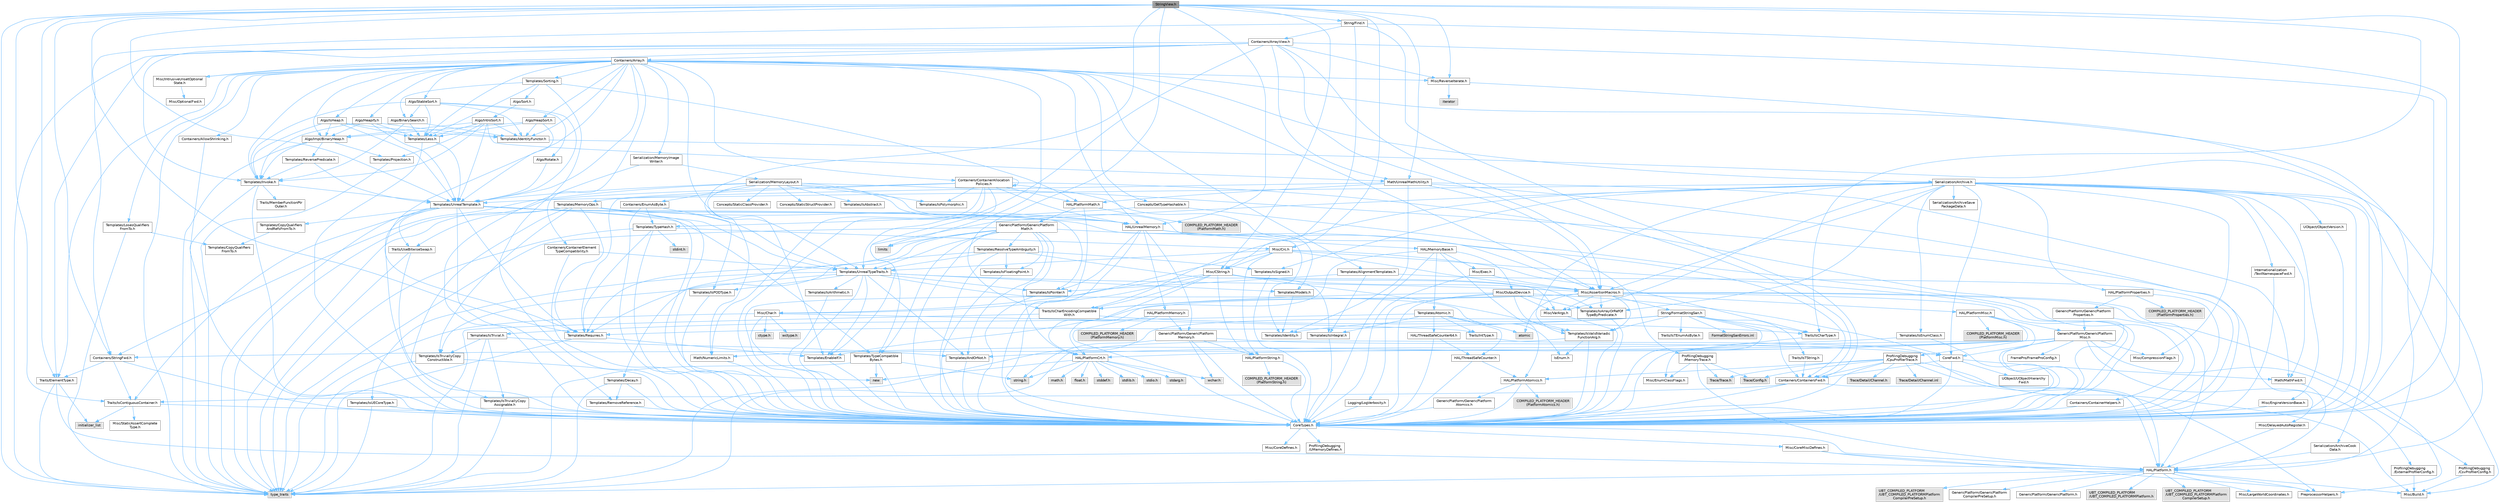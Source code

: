 digraph "StringView.h"
{
 // INTERACTIVE_SVG=YES
 // LATEX_PDF_SIZE
  bgcolor="transparent";
  edge [fontname=Helvetica,fontsize=10,labelfontname=Helvetica,labelfontsize=10];
  node [fontname=Helvetica,fontsize=10,shape=box,height=0.2,width=0.4];
  Node1 [id="Node000001",label="StringView.h",height=0.2,width=0.4,color="gray40", fillcolor="grey60", style="filled", fontcolor="black",tooltip=" "];
  Node1 -> Node2 [id="edge1_Node000001_Node000002",color="steelblue1",style="solid",tooltip=" "];
  Node2 [id="Node000002",label="CoreTypes.h",height=0.2,width=0.4,color="grey40", fillcolor="white", style="filled",URL="$dc/dec/CoreTypes_8h.html",tooltip=" "];
  Node2 -> Node3 [id="edge2_Node000002_Node000003",color="steelblue1",style="solid",tooltip=" "];
  Node3 [id="Node000003",label="HAL/Platform.h",height=0.2,width=0.4,color="grey40", fillcolor="white", style="filled",URL="$d9/dd0/Platform_8h.html",tooltip=" "];
  Node3 -> Node4 [id="edge3_Node000003_Node000004",color="steelblue1",style="solid",tooltip=" "];
  Node4 [id="Node000004",label="Misc/Build.h",height=0.2,width=0.4,color="grey40", fillcolor="white", style="filled",URL="$d3/dbb/Build_8h.html",tooltip=" "];
  Node3 -> Node5 [id="edge4_Node000003_Node000005",color="steelblue1",style="solid",tooltip=" "];
  Node5 [id="Node000005",label="Misc/LargeWorldCoordinates.h",height=0.2,width=0.4,color="grey40", fillcolor="white", style="filled",URL="$d2/dcb/LargeWorldCoordinates_8h.html",tooltip=" "];
  Node3 -> Node6 [id="edge5_Node000003_Node000006",color="steelblue1",style="solid",tooltip=" "];
  Node6 [id="Node000006",label="type_traits",height=0.2,width=0.4,color="grey60", fillcolor="#E0E0E0", style="filled",tooltip=" "];
  Node3 -> Node7 [id="edge6_Node000003_Node000007",color="steelblue1",style="solid",tooltip=" "];
  Node7 [id="Node000007",label="PreprocessorHelpers.h",height=0.2,width=0.4,color="grey40", fillcolor="white", style="filled",URL="$db/ddb/PreprocessorHelpers_8h.html",tooltip=" "];
  Node3 -> Node8 [id="edge7_Node000003_Node000008",color="steelblue1",style="solid",tooltip=" "];
  Node8 [id="Node000008",label="UBT_COMPILED_PLATFORM\l/UBT_COMPILED_PLATFORMPlatform\lCompilerPreSetup.h",height=0.2,width=0.4,color="grey60", fillcolor="#E0E0E0", style="filled",tooltip=" "];
  Node3 -> Node9 [id="edge8_Node000003_Node000009",color="steelblue1",style="solid",tooltip=" "];
  Node9 [id="Node000009",label="GenericPlatform/GenericPlatform\lCompilerPreSetup.h",height=0.2,width=0.4,color="grey40", fillcolor="white", style="filled",URL="$d9/dc8/GenericPlatformCompilerPreSetup_8h.html",tooltip=" "];
  Node3 -> Node10 [id="edge9_Node000003_Node000010",color="steelblue1",style="solid",tooltip=" "];
  Node10 [id="Node000010",label="GenericPlatform/GenericPlatform.h",height=0.2,width=0.4,color="grey40", fillcolor="white", style="filled",URL="$d6/d84/GenericPlatform_8h.html",tooltip=" "];
  Node3 -> Node11 [id="edge10_Node000003_Node000011",color="steelblue1",style="solid",tooltip=" "];
  Node11 [id="Node000011",label="UBT_COMPILED_PLATFORM\l/UBT_COMPILED_PLATFORMPlatform.h",height=0.2,width=0.4,color="grey60", fillcolor="#E0E0E0", style="filled",tooltip=" "];
  Node3 -> Node12 [id="edge11_Node000003_Node000012",color="steelblue1",style="solid",tooltip=" "];
  Node12 [id="Node000012",label="UBT_COMPILED_PLATFORM\l/UBT_COMPILED_PLATFORMPlatform\lCompilerSetup.h",height=0.2,width=0.4,color="grey60", fillcolor="#E0E0E0", style="filled",tooltip=" "];
  Node2 -> Node13 [id="edge12_Node000002_Node000013",color="steelblue1",style="solid",tooltip=" "];
  Node13 [id="Node000013",label="ProfilingDebugging\l/UMemoryDefines.h",height=0.2,width=0.4,color="grey40", fillcolor="white", style="filled",URL="$d2/da2/UMemoryDefines_8h.html",tooltip=" "];
  Node2 -> Node14 [id="edge13_Node000002_Node000014",color="steelblue1",style="solid",tooltip=" "];
  Node14 [id="Node000014",label="Misc/CoreMiscDefines.h",height=0.2,width=0.4,color="grey40", fillcolor="white", style="filled",URL="$da/d38/CoreMiscDefines_8h.html",tooltip=" "];
  Node14 -> Node3 [id="edge14_Node000014_Node000003",color="steelblue1",style="solid",tooltip=" "];
  Node14 -> Node7 [id="edge15_Node000014_Node000007",color="steelblue1",style="solid",tooltip=" "];
  Node2 -> Node15 [id="edge16_Node000002_Node000015",color="steelblue1",style="solid",tooltip=" "];
  Node15 [id="Node000015",label="Misc/CoreDefines.h",height=0.2,width=0.4,color="grey40", fillcolor="white", style="filled",URL="$d3/dd2/CoreDefines_8h.html",tooltip=" "];
  Node1 -> Node16 [id="edge17_Node000001_Node000016",color="steelblue1",style="solid",tooltip=" "];
  Node16 [id="Node000016",label="Containers/StringFwd.h",height=0.2,width=0.4,color="grey40", fillcolor="white", style="filled",URL="$df/d37/StringFwd_8h.html",tooltip=" "];
  Node16 -> Node2 [id="edge18_Node000016_Node000002",color="steelblue1",style="solid",tooltip=" "];
  Node16 -> Node17 [id="edge19_Node000016_Node000017",color="steelblue1",style="solid",tooltip=" "];
  Node17 [id="Node000017",label="Traits/ElementType.h",height=0.2,width=0.4,color="grey40", fillcolor="white", style="filled",URL="$d5/d4f/ElementType_8h.html",tooltip=" "];
  Node17 -> Node3 [id="edge20_Node000017_Node000003",color="steelblue1",style="solid",tooltip=" "];
  Node17 -> Node18 [id="edge21_Node000017_Node000018",color="steelblue1",style="solid",tooltip=" "];
  Node18 [id="Node000018",label="initializer_list",height=0.2,width=0.4,color="grey60", fillcolor="#E0E0E0", style="filled",tooltip=" "];
  Node17 -> Node6 [id="edge22_Node000017_Node000006",color="steelblue1",style="solid",tooltip=" "];
  Node16 -> Node19 [id="edge23_Node000016_Node000019",color="steelblue1",style="solid",tooltip=" "];
  Node19 [id="Node000019",label="Traits/IsContiguousContainer.h",height=0.2,width=0.4,color="grey40", fillcolor="white", style="filled",URL="$d5/d3c/IsContiguousContainer_8h.html",tooltip=" "];
  Node19 -> Node2 [id="edge24_Node000019_Node000002",color="steelblue1",style="solid",tooltip=" "];
  Node19 -> Node20 [id="edge25_Node000019_Node000020",color="steelblue1",style="solid",tooltip=" "];
  Node20 [id="Node000020",label="Misc/StaticAssertComplete\lType.h",height=0.2,width=0.4,color="grey40", fillcolor="white", style="filled",URL="$d5/d4e/StaticAssertCompleteType_8h.html",tooltip=" "];
  Node19 -> Node18 [id="edge26_Node000019_Node000018",color="steelblue1",style="solid",tooltip=" "];
  Node1 -> Node21 [id="edge27_Node000001_Node000021",color="steelblue1",style="solid",tooltip=" "];
  Node21 [id="Node000021",label="HAL/UnrealMemory.h",height=0.2,width=0.4,color="grey40", fillcolor="white", style="filled",URL="$d9/d96/UnrealMemory_8h.html",tooltip=" "];
  Node21 -> Node2 [id="edge28_Node000021_Node000002",color="steelblue1",style="solid",tooltip=" "];
  Node21 -> Node22 [id="edge29_Node000021_Node000022",color="steelblue1",style="solid",tooltip=" "];
  Node22 [id="Node000022",label="GenericPlatform/GenericPlatform\lMemory.h",height=0.2,width=0.4,color="grey40", fillcolor="white", style="filled",URL="$dd/d22/GenericPlatformMemory_8h.html",tooltip=" "];
  Node22 -> Node23 [id="edge30_Node000022_Node000023",color="steelblue1",style="solid",tooltip=" "];
  Node23 [id="Node000023",label="CoreFwd.h",height=0.2,width=0.4,color="grey40", fillcolor="white", style="filled",URL="$d1/d1e/CoreFwd_8h.html",tooltip=" "];
  Node23 -> Node2 [id="edge31_Node000023_Node000002",color="steelblue1",style="solid",tooltip=" "];
  Node23 -> Node24 [id="edge32_Node000023_Node000024",color="steelblue1",style="solid",tooltip=" "];
  Node24 [id="Node000024",label="Containers/ContainersFwd.h",height=0.2,width=0.4,color="grey40", fillcolor="white", style="filled",URL="$d4/d0a/ContainersFwd_8h.html",tooltip=" "];
  Node24 -> Node3 [id="edge33_Node000024_Node000003",color="steelblue1",style="solid",tooltip=" "];
  Node24 -> Node2 [id="edge34_Node000024_Node000002",color="steelblue1",style="solid",tooltip=" "];
  Node24 -> Node19 [id="edge35_Node000024_Node000019",color="steelblue1",style="solid",tooltip=" "];
  Node23 -> Node25 [id="edge36_Node000023_Node000025",color="steelblue1",style="solid",tooltip=" "];
  Node25 [id="Node000025",label="Math/MathFwd.h",height=0.2,width=0.4,color="grey40", fillcolor="white", style="filled",URL="$d2/d10/MathFwd_8h.html",tooltip=" "];
  Node25 -> Node3 [id="edge37_Node000025_Node000003",color="steelblue1",style="solid",tooltip=" "];
  Node23 -> Node26 [id="edge38_Node000023_Node000026",color="steelblue1",style="solid",tooltip=" "];
  Node26 [id="Node000026",label="UObject/UObjectHierarchy\lFwd.h",height=0.2,width=0.4,color="grey40", fillcolor="white", style="filled",URL="$d3/d13/UObjectHierarchyFwd_8h.html",tooltip=" "];
  Node22 -> Node2 [id="edge39_Node000022_Node000002",color="steelblue1",style="solid",tooltip=" "];
  Node22 -> Node27 [id="edge40_Node000022_Node000027",color="steelblue1",style="solid",tooltip=" "];
  Node27 [id="Node000027",label="HAL/PlatformString.h",height=0.2,width=0.4,color="grey40", fillcolor="white", style="filled",URL="$db/db5/PlatformString_8h.html",tooltip=" "];
  Node27 -> Node2 [id="edge41_Node000027_Node000002",color="steelblue1",style="solid",tooltip=" "];
  Node27 -> Node28 [id="edge42_Node000027_Node000028",color="steelblue1",style="solid",tooltip=" "];
  Node28 [id="Node000028",label="COMPILED_PLATFORM_HEADER\l(PlatformString.h)",height=0.2,width=0.4,color="grey60", fillcolor="#E0E0E0", style="filled",tooltip=" "];
  Node22 -> Node29 [id="edge43_Node000022_Node000029",color="steelblue1",style="solid",tooltip=" "];
  Node29 [id="Node000029",label="string.h",height=0.2,width=0.4,color="grey60", fillcolor="#E0E0E0", style="filled",tooltip=" "];
  Node22 -> Node30 [id="edge44_Node000022_Node000030",color="steelblue1",style="solid",tooltip=" "];
  Node30 [id="Node000030",label="wchar.h",height=0.2,width=0.4,color="grey60", fillcolor="#E0E0E0", style="filled",tooltip=" "];
  Node21 -> Node31 [id="edge45_Node000021_Node000031",color="steelblue1",style="solid",tooltip=" "];
  Node31 [id="Node000031",label="HAL/MemoryBase.h",height=0.2,width=0.4,color="grey40", fillcolor="white", style="filled",URL="$d6/d9f/MemoryBase_8h.html",tooltip=" "];
  Node31 -> Node2 [id="edge46_Node000031_Node000002",color="steelblue1",style="solid",tooltip=" "];
  Node31 -> Node32 [id="edge47_Node000031_Node000032",color="steelblue1",style="solid",tooltip=" "];
  Node32 [id="Node000032",label="HAL/PlatformAtomics.h",height=0.2,width=0.4,color="grey40", fillcolor="white", style="filled",URL="$d3/d36/PlatformAtomics_8h.html",tooltip=" "];
  Node32 -> Node2 [id="edge48_Node000032_Node000002",color="steelblue1",style="solid",tooltip=" "];
  Node32 -> Node33 [id="edge49_Node000032_Node000033",color="steelblue1",style="solid",tooltip=" "];
  Node33 [id="Node000033",label="GenericPlatform/GenericPlatform\lAtomics.h",height=0.2,width=0.4,color="grey40", fillcolor="white", style="filled",URL="$da/d72/GenericPlatformAtomics_8h.html",tooltip=" "];
  Node33 -> Node2 [id="edge50_Node000033_Node000002",color="steelblue1",style="solid",tooltip=" "];
  Node32 -> Node34 [id="edge51_Node000032_Node000034",color="steelblue1",style="solid",tooltip=" "];
  Node34 [id="Node000034",label="COMPILED_PLATFORM_HEADER\l(PlatformAtomics.h)",height=0.2,width=0.4,color="grey60", fillcolor="#E0E0E0", style="filled",tooltip=" "];
  Node31 -> Node35 [id="edge52_Node000031_Node000035",color="steelblue1",style="solid",tooltip=" "];
  Node35 [id="Node000035",label="HAL/PlatformCrt.h",height=0.2,width=0.4,color="grey40", fillcolor="white", style="filled",URL="$d8/d75/PlatformCrt_8h.html",tooltip=" "];
  Node35 -> Node36 [id="edge53_Node000035_Node000036",color="steelblue1",style="solid",tooltip=" "];
  Node36 [id="Node000036",label="new",height=0.2,width=0.4,color="grey60", fillcolor="#E0E0E0", style="filled",tooltip=" "];
  Node35 -> Node30 [id="edge54_Node000035_Node000030",color="steelblue1",style="solid",tooltip=" "];
  Node35 -> Node37 [id="edge55_Node000035_Node000037",color="steelblue1",style="solid",tooltip=" "];
  Node37 [id="Node000037",label="stddef.h",height=0.2,width=0.4,color="grey60", fillcolor="#E0E0E0", style="filled",tooltip=" "];
  Node35 -> Node38 [id="edge56_Node000035_Node000038",color="steelblue1",style="solid",tooltip=" "];
  Node38 [id="Node000038",label="stdlib.h",height=0.2,width=0.4,color="grey60", fillcolor="#E0E0E0", style="filled",tooltip=" "];
  Node35 -> Node39 [id="edge57_Node000035_Node000039",color="steelblue1",style="solid",tooltip=" "];
  Node39 [id="Node000039",label="stdio.h",height=0.2,width=0.4,color="grey60", fillcolor="#E0E0E0", style="filled",tooltip=" "];
  Node35 -> Node40 [id="edge58_Node000035_Node000040",color="steelblue1",style="solid",tooltip=" "];
  Node40 [id="Node000040",label="stdarg.h",height=0.2,width=0.4,color="grey60", fillcolor="#E0E0E0", style="filled",tooltip=" "];
  Node35 -> Node41 [id="edge59_Node000035_Node000041",color="steelblue1",style="solid",tooltip=" "];
  Node41 [id="Node000041",label="math.h",height=0.2,width=0.4,color="grey60", fillcolor="#E0E0E0", style="filled",tooltip=" "];
  Node35 -> Node42 [id="edge60_Node000035_Node000042",color="steelblue1",style="solid",tooltip=" "];
  Node42 [id="Node000042",label="float.h",height=0.2,width=0.4,color="grey60", fillcolor="#E0E0E0", style="filled",tooltip=" "];
  Node35 -> Node29 [id="edge61_Node000035_Node000029",color="steelblue1",style="solid",tooltip=" "];
  Node31 -> Node43 [id="edge62_Node000031_Node000043",color="steelblue1",style="solid",tooltip=" "];
  Node43 [id="Node000043",label="Misc/Exec.h",height=0.2,width=0.4,color="grey40", fillcolor="white", style="filled",URL="$de/ddb/Exec_8h.html",tooltip=" "];
  Node43 -> Node2 [id="edge63_Node000043_Node000002",color="steelblue1",style="solid",tooltip=" "];
  Node43 -> Node44 [id="edge64_Node000043_Node000044",color="steelblue1",style="solid",tooltip=" "];
  Node44 [id="Node000044",label="Misc/AssertionMacros.h",height=0.2,width=0.4,color="grey40", fillcolor="white", style="filled",URL="$d0/dfa/AssertionMacros_8h.html",tooltip=" "];
  Node44 -> Node2 [id="edge65_Node000044_Node000002",color="steelblue1",style="solid",tooltip=" "];
  Node44 -> Node3 [id="edge66_Node000044_Node000003",color="steelblue1",style="solid",tooltip=" "];
  Node44 -> Node45 [id="edge67_Node000044_Node000045",color="steelblue1",style="solid",tooltip=" "];
  Node45 [id="Node000045",label="HAL/PlatformMisc.h",height=0.2,width=0.4,color="grey40", fillcolor="white", style="filled",URL="$d0/df5/PlatformMisc_8h.html",tooltip=" "];
  Node45 -> Node2 [id="edge68_Node000045_Node000002",color="steelblue1",style="solid",tooltip=" "];
  Node45 -> Node46 [id="edge69_Node000045_Node000046",color="steelblue1",style="solid",tooltip=" "];
  Node46 [id="Node000046",label="GenericPlatform/GenericPlatform\lMisc.h",height=0.2,width=0.4,color="grey40", fillcolor="white", style="filled",URL="$db/d9a/GenericPlatformMisc_8h.html",tooltip=" "];
  Node46 -> Node16 [id="edge70_Node000046_Node000016",color="steelblue1",style="solid",tooltip=" "];
  Node46 -> Node23 [id="edge71_Node000046_Node000023",color="steelblue1",style="solid",tooltip=" "];
  Node46 -> Node2 [id="edge72_Node000046_Node000002",color="steelblue1",style="solid",tooltip=" "];
  Node46 -> Node47 [id="edge73_Node000046_Node000047",color="steelblue1",style="solid",tooltip=" "];
  Node47 [id="Node000047",label="FramePro/FrameProConfig.h",height=0.2,width=0.4,color="grey40", fillcolor="white", style="filled",URL="$d7/d90/FrameProConfig_8h.html",tooltip=" "];
  Node46 -> Node35 [id="edge74_Node000046_Node000035",color="steelblue1",style="solid",tooltip=" "];
  Node46 -> Node48 [id="edge75_Node000046_Node000048",color="steelblue1",style="solid",tooltip=" "];
  Node48 [id="Node000048",label="Math/NumericLimits.h",height=0.2,width=0.4,color="grey40", fillcolor="white", style="filled",URL="$df/d1b/NumericLimits_8h.html",tooltip=" "];
  Node48 -> Node2 [id="edge76_Node000048_Node000002",color="steelblue1",style="solid",tooltip=" "];
  Node46 -> Node49 [id="edge77_Node000046_Node000049",color="steelblue1",style="solid",tooltip=" "];
  Node49 [id="Node000049",label="Misc/CompressionFlags.h",height=0.2,width=0.4,color="grey40", fillcolor="white", style="filled",URL="$d9/d76/CompressionFlags_8h.html",tooltip=" "];
  Node46 -> Node50 [id="edge78_Node000046_Node000050",color="steelblue1",style="solid",tooltip=" "];
  Node50 [id="Node000050",label="Misc/EnumClassFlags.h",height=0.2,width=0.4,color="grey40", fillcolor="white", style="filled",URL="$d8/de7/EnumClassFlags_8h.html",tooltip=" "];
  Node46 -> Node51 [id="edge79_Node000046_Node000051",color="steelblue1",style="solid",tooltip=" "];
  Node51 [id="Node000051",label="ProfilingDebugging\l/CsvProfilerConfig.h",height=0.2,width=0.4,color="grey40", fillcolor="white", style="filled",URL="$d3/d88/CsvProfilerConfig_8h.html",tooltip=" "];
  Node51 -> Node4 [id="edge80_Node000051_Node000004",color="steelblue1",style="solid",tooltip=" "];
  Node46 -> Node52 [id="edge81_Node000046_Node000052",color="steelblue1",style="solid",tooltip=" "];
  Node52 [id="Node000052",label="ProfilingDebugging\l/ExternalProfilerConfig.h",height=0.2,width=0.4,color="grey40", fillcolor="white", style="filled",URL="$d3/dbb/ExternalProfilerConfig_8h.html",tooltip=" "];
  Node52 -> Node4 [id="edge82_Node000052_Node000004",color="steelblue1",style="solid",tooltip=" "];
  Node45 -> Node53 [id="edge83_Node000045_Node000053",color="steelblue1",style="solid",tooltip=" "];
  Node53 [id="Node000053",label="COMPILED_PLATFORM_HEADER\l(PlatformMisc.h)",height=0.2,width=0.4,color="grey60", fillcolor="#E0E0E0", style="filled",tooltip=" "];
  Node45 -> Node54 [id="edge84_Node000045_Node000054",color="steelblue1",style="solid",tooltip=" "];
  Node54 [id="Node000054",label="ProfilingDebugging\l/CpuProfilerTrace.h",height=0.2,width=0.4,color="grey40", fillcolor="white", style="filled",URL="$da/dcb/CpuProfilerTrace_8h.html",tooltip=" "];
  Node54 -> Node2 [id="edge85_Node000054_Node000002",color="steelblue1",style="solid",tooltip=" "];
  Node54 -> Node24 [id="edge86_Node000054_Node000024",color="steelblue1",style="solid",tooltip=" "];
  Node54 -> Node32 [id="edge87_Node000054_Node000032",color="steelblue1",style="solid",tooltip=" "];
  Node54 -> Node7 [id="edge88_Node000054_Node000007",color="steelblue1",style="solid",tooltip=" "];
  Node54 -> Node4 [id="edge89_Node000054_Node000004",color="steelblue1",style="solid",tooltip=" "];
  Node54 -> Node55 [id="edge90_Node000054_Node000055",color="steelblue1",style="solid",tooltip=" "];
  Node55 [id="Node000055",label="Trace/Config.h",height=0.2,width=0.4,color="grey60", fillcolor="#E0E0E0", style="filled",tooltip=" "];
  Node54 -> Node56 [id="edge91_Node000054_Node000056",color="steelblue1",style="solid",tooltip=" "];
  Node56 [id="Node000056",label="Trace/Detail/Channel.h",height=0.2,width=0.4,color="grey60", fillcolor="#E0E0E0", style="filled",tooltip=" "];
  Node54 -> Node57 [id="edge92_Node000054_Node000057",color="steelblue1",style="solid",tooltip=" "];
  Node57 [id="Node000057",label="Trace/Detail/Channel.inl",height=0.2,width=0.4,color="grey60", fillcolor="#E0E0E0", style="filled",tooltip=" "];
  Node54 -> Node58 [id="edge93_Node000054_Node000058",color="steelblue1",style="solid",tooltip=" "];
  Node58 [id="Node000058",label="Trace/Trace.h",height=0.2,width=0.4,color="grey60", fillcolor="#E0E0E0", style="filled",tooltip=" "];
  Node44 -> Node7 [id="edge94_Node000044_Node000007",color="steelblue1",style="solid",tooltip=" "];
  Node44 -> Node59 [id="edge95_Node000044_Node000059",color="steelblue1",style="solid",tooltip=" "];
  Node59 [id="Node000059",label="Templates/EnableIf.h",height=0.2,width=0.4,color="grey40", fillcolor="white", style="filled",URL="$d7/d60/EnableIf_8h.html",tooltip=" "];
  Node59 -> Node2 [id="edge96_Node000059_Node000002",color="steelblue1",style="solid",tooltip=" "];
  Node44 -> Node60 [id="edge97_Node000044_Node000060",color="steelblue1",style="solid",tooltip=" "];
  Node60 [id="Node000060",label="Templates/IsArrayOrRefOf\lTypeByPredicate.h",height=0.2,width=0.4,color="grey40", fillcolor="white", style="filled",URL="$d6/da1/IsArrayOrRefOfTypeByPredicate_8h.html",tooltip=" "];
  Node60 -> Node2 [id="edge98_Node000060_Node000002",color="steelblue1",style="solid",tooltip=" "];
  Node44 -> Node61 [id="edge99_Node000044_Node000061",color="steelblue1",style="solid",tooltip=" "];
  Node61 [id="Node000061",label="Templates/IsValidVariadic\lFunctionArg.h",height=0.2,width=0.4,color="grey40", fillcolor="white", style="filled",URL="$d0/dc8/IsValidVariadicFunctionArg_8h.html",tooltip=" "];
  Node61 -> Node2 [id="edge100_Node000061_Node000002",color="steelblue1",style="solid",tooltip=" "];
  Node61 -> Node62 [id="edge101_Node000061_Node000062",color="steelblue1",style="solid",tooltip=" "];
  Node62 [id="Node000062",label="IsEnum.h",height=0.2,width=0.4,color="grey40", fillcolor="white", style="filled",URL="$d4/de5/IsEnum_8h.html",tooltip=" "];
  Node61 -> Node6 [id="edge102_Node000061_Node000006",color="steelblue1",style="solid",tooltip=" "];
  Node44 -> Node63 [id="edge103_Node000044_Node000063",color="steelblue1",style="solid",tooltip=" "];
  Node63 [id="Node000063",label="Traits/IsCharEncodingCompatible\lWith.h",height=0.2,width=0.4,color="grey40", fillcolor="white", style="filled",URL="$df/dd1/IsCharEncodingCompatibleWith_8h.html",tooltip=" "];
  Node63 -> Node6 [id="edge104_Node000063_Node000006",color="steelblue1",style="solid",tooltip=" "];
  Node63 -> Node64 [id="edge105_Node000063_Node000064",color="steelblue1",style="solid",tooltip=" "];
  Node64 [id="Node000064",label="Traits/IsCharType.h",height=0.2,width=0.4,color="grey40", fillcolor="white", style="filled",URL="$db/d51/IsCharType_8h.html",tooltip=" "];
  Node64 -> Node2 [id="edge106_Node000064_Node000002",color="steelblue1",style="solid",tooltip=" "];
  Node44 -> Node65 [id="edge107_Node000044_Node000065",color="steelblue1",style="solid",tooltip=" "];
  Node65 [id="Node000065",label="Misc/VarArgs.h",height=0.2,width=0.4,color="grey40", fillcolor="white", style="filled",URL="$d5/d6f/VarArgs_8h.html",tooltip=" "];
  Node65 -> Node2 [id="edge108_Node000065_Node000002",color="steelblue1",style="solid",tooltip=" "];
  Node44 -> Node66 [id="edge109_Node000044_Node000066",color="steelblue1",style="solid",tooltip=" "];
  Node66 [id="Node000066",label="String/FormatStringSan.h",height=0.2,width=0.4,color="grey40", fillcolor="white", style="filled",URL="$d3/d8b/FormatStringSan_8h.html",tooltip=" "];
  Node66 -> Node6 [id="edge110_Node000066_Node000006",color="steelblue1",style="solid",tooltip=" "];
  Node66 -> Node2 [id="edge111_Node000066_Node000002",color="steelblue1",style="solid",tooltip=" "];
  Node66 -> Node67 [id="edge112_Node000066_Node000067",color="steelblue1",style="solid",tooltip=" "];
  Node67 [id="Node000067",label="Templates/Requires.h",height=0.2,width=0.4,color="grey40", fillcolor="white", style="filled",URL="$dc/d96/Requires_8h.html",tooltip=" "];
  Node67 -> Node59 [id="edge113_Node000067_Node000059",color="steelblue1",style="solid",tooltip=" "];
  Node67 -> Node6 [id="edge114_Node000067_Node000006",color="steelblue1",style="solid",tooltip=" "];
  Node66 -> Node68 [id="edge115_Node000066_Node000068",color="steelblue1",style="solid",tooltip=" "];
  Node68 [id="Node000068",label="Templates/Identity.h",height=0.2,width=0.4,color="grey40", fillcolor="white", style="filled",URL="$d0/dd5/Identity_8h.html",tooltip=" "];
  Node66 -> Node61 [id="edge116_Node000066_Node000061",color="steelblue1",style="solid",tooltip=" "];
  Node66 -> Node64 [id="edge117_Node000066_Node000064",color="steelblue1",style="solid",tooltip=" "];
  Node66 -> Node69 [id="edge118_Node000066_Node000069",color="steelblue1",style="solid",tooltip=" "];
  Node69 [id="Node000069",label="Traits/IsTEnumAsByte.h",height=0.2,width=0.4,color="grey40", fillcolor="white", style="filled",URL="$d1/de6/IsTEnumAsByte_8h.html",tooltip=" "];
  Node66 -> Node70 [id="edge119_Node000066_Node000070",color="steelblue1",style="solid",tooltip=" "];
  Node70 [id="Node000070",label="Traits/IsTString.h",height=0.2,width=0.4,color="grey40", fillcolor="white", style="filled",URL="$d0/df8/IsTString_8h.html",tooltip=" "];
  Node70 -> Node24 [id="edge120_Node000070_Node000024",color="steelblue1",style="solid",tooltip=" "];
  Node66 -> Node24 [id="edge121_Node000066_Node000024",color="steelblue1",style="solid",tooltip=" "];
  Node66 -> Node71 [id="edge122_Node000066_Node000071",color="steelblue1",style="solid",tooltip=" "];
  Node71 [id="Node000071",label="FormatStringSanErrors.inl",height=0.2,width=0.4,color="grey60", fillcolor="#E0E0E0", style="filled",tooltip=" "];
  Node44 -> Node72 [id="edge123_Node000044_Node000072",color="steelblue1",style="solid",tooltip=" "];
  Node72 [id="Node000072",label="atomic",height=0.2,width=0.4,color="grey60", fillcolor="#E0E0E0", style="filled",tooltip=" "];
  Node31 -> Node73 [id="edge124_Node000031_Node000073",color="steelblue1",style="solid",tooltip=" "];
  Node73 [id="Node000073",label="Misc/OutputDevice.h",height=0.2,width=0.4,color="grey40", fillcolor="white", style="filled",URL="$d7/d32/OutputDevice_8h.html",tooltip=" "];
  Node73 -> Node23 [id="edge125_Node000073_Node000023",color="steelblue1",style="solid",tooltip=" "];
  Node73 -> Node2 [id="edge126_Node000073_Node000002",color="steelblue1",style="solid",tooltip=" "];
  Node73 -> Node74 [id="edge127_Node000073_Node000074",color="steelblue1",style="solid",tooltip=" "];
  Node74 [id="Node000074",label="Logging/LogVerbosity.h",height=0.2,width=0.4,color="grey40", fillcolor="white", style="filled",URL="$d2/d8f/LogVerbosity_8h.html",tooltip=" "];
  Node74 -> Node2 [id="edge128_Node000074_Node000002",color="steelblue1",style="solid",tooltip=" "];
  Node73 -> Node65 [id="edge129_Node000073_Node000065",color="steelblue1",style="solid",tooltip=" "];
  Node73 -> Node60 [id="edge130_Node000073_Node000060",color="steelblue1",style="solid",tooltip=" "];
  Node73 -> Node61 [id="edge131_Node000073_Node000061",color="steelblue1",style="solid",tooltip=" "];
  Node73 -> Node63 [id="edge132_Node000073_Node000063",color="steelblue1",style="solid",tooltip=" "];
  Node31 -> Node75 [id="edge133_Node000031_Node000075",color="steelblue1",style="solid",tooltip=" "];
  Node75 [id="Node000075",label="Templates/Atomic.h",height=0.2,width=0.4,color="grey40", fillcolor="white", style="filled",URL="$d3/d91/Atomic_8h.html",tooltip=" "];
  Node75 -> Node76 [id="edge134_Node000075_Node000076",color="steelblue1",style="solid",tooltip=" "];
  Node76 [id="Node000076",label="HAL/ThreadSafeCounter.h",height=0.2,width=0.4,color="grey40", fillcolor="white", style="filled",URL="$dc/dc9/ThreadSafeCounter_8h.html",tooltip=" "];
  Node76 -> Node2 [id="edge135_Node000076_Node000002",color="steelblue1",style="solid",tooltip=" "];
  Node76 -> Node32 [id="edge136_Node000076_Node000032",color="steelblue1",style="solid",tooltip=" "];
  Node75 -> Node77 [id="edge137_Node000075_Node000077",color="steelblue1",style="solid",tooltip=" "];
  Node77 [id="Node000077",label="HAL/ThreadSafeCounter64.h",height=0.2,width=0.4,color="grey40", fillcolor="white", style="filled",URL="$d0/d12/ThreadSafeCounter64_8h.html",tooltip=" "];
  Node77 -> Node2 [id="edge138_Node000077_Node000002",color="steelblue1",style="solid",tooltip=" "];
  Node77 -> Node76 [id="edge139_Node000077_Node000076",color="steelblue1",style="solid",tooltip=" "];
  Node75 -> Node78 [id="edge140_Node000075_Node000078",color="steelblue1",style="solid",tooltip=" "];
  Node78 [id="Node000078",label="Templates/IsIntegral.h",height=0.2,width=0.4,color="grey40", fillcolor="white", style="filled",URL="$da/d64/IsIntegral_8h.html",tooltip=" "];
  Node78 -> Node2 [id="edge141_Node000078_Node000002",color="steelblue1",style="solid",tooltip=" "];
  Node75 -> Node79 [id="edge142_Node000075_Node000079",color="steelblue1",style="solid",tooltip=" "];
  Node79 [id="Node000079",label="Templates/IsTrivial.h",height=0.2,width=0.4,color="grey40", fillcolor="white", style="filled",URL="$da/d4c/IsTrivial_8h.html",tooltip=" "];
  Node79 -> Node80 [id="edge143_Node000079_Node000080",color="steelblue1",style="solid",tooltip=" "];
  Node80 [id="Node000080",label="Templates/AndOrNot.h",height=0.2,width=0.4,color="grey40", fillcolor="white", style="filled",URL="$db/d0a/AndOrNot_8h.html",tooltip=" "];
  Node80 -> Node2 [id="edge144_Node000080_Node000002",color="steelblue1",style="solid",tooltip=" "];
  Node79 -> Node81 [id="edge145_Node000079_Node000081",color="steelblue1",style="solid",tooltip=" "];
  Node81 [id="Node000081",label="Templates/IsTriviallyCopy\lConstructible.h",height=0.2,width=0.4,color="grey40", fillcolor="white", style="filled",URL="$d3/d78/IsTriviallyCopyConstructible_8h.html",tooltip=" "];
  Node81 -> Node2 [id="edge146_Node000081_Node000002",color="steelblue1",style="solid",tooltip=" "];
  Node81 -> Node6 [id="edge147_Node000081_Node000006",color="steelblue1",style="solid",tooltip=" "];
  Node79 -> Node82 [id="edge148_Node000079_Node000082",color="steelblue1",style="solid",tooltip=" "];
  Node82 [id="Node000082",label="Templates/IsTriviallyCopy\lAssignable.h",height=0.2,width=0.4,color="grey40", fillcolor="white", style="filled",URL="$d2/df2/IsTriviallyCopyAssignable_8h.html",tooltip=" "];
  Node82 -> Node2 [id="edge149_Node000082_Node000002",color="steelblue1",style="solid",tooltip=" "];
  Node82 -> Node6 [id="edge150_Node000082_Node000006",color="steelblue1",style="solid",tooltip=" "];
  Node79 -> Node6 [id="edge151_Node000079_Node000006",color="steelblue1",style="solid",tooltip=" "];
  Node75 -> Node83 [id="edge152_Node000075_Node000083",color="steelblue1",style="solid",tooltip=" "];
  Node83 [id="Node000083",label="Traits/IntType.h",height=0.2,width=0.4,color="grey40", fillcolor="white", style="filled",URL="$d7/deb/IntType_8h.html",tooltip=" "];
  Node83 -> Node3 [id="edge153_Node000083_Node000003",color="steelblue1",style="solid",tooltip=" "];
  Node75 -> Node72 [id="edge154_Node000075_Node000072",color="steelblue1",style="solid",tooltip=" "];
  Node21 -> Node84 [id="edge155_Node000021_Node000084",color="steelblue1",style="solid",tooltip=" "];
  Node84 [id="Node000084",label="HAL/PlatformMemory.h",height=0.2,width=0.4,color="grey40", fillcolor="white", style="filled",URL="$de/d68/PlatformMemory_8h.html",tooltip=" "];
  Node84 -> Node2 [id="edge156_Node000084_Node000002",color="steelblue1",style="solid",tooltip=" "];
  Node84 -> Node22 [id="edge157_Node000084_Node000022",color="steelblue1",style="solid",tooltip=" "];
  Node84 -> Node85 [id="edge158_Node000084_Node000085",color="steelblue1",style="solid",tooltip=" "];
  Node85 [id="Node000085",label="COMPILED_PLATFORM_HEADER\l(PlatformMemory.h)",height=0.2,width=0.4,color="grey60", fillcolor="#E0E0E0", style="filled",tooltip=" "];
  Node21 -> Node86 [id="edge159_Node000021_Node000086",color="steelblue1",style="solid",tooltip=" "];
  Node86 [id="Node000086",label="ProfilingDebugging\l/MemoryTrace.h",height=0.2,width=0.4,color="grey40", fillcolor="white", style="filled",URL="$da/dd7/MemoryTrace_8h.html",tooltip=" "];
  Node86 -> Node3 [id="edge160_Node000086_Node000003",color="steelblue1",style="solid",tooltip=" "];
  Node86 -> Node50 [id="edge161_Node000086_Node000050",color="steelblue1",style="solid",tooltip=" "];
  Node86 -> Node55 [id="edge162_Node000086_Node000055",color="steelblue1",style="solid",tooltip=" "];
  Node86 -> Node58 [id="edge163_Node000086_Node000058",color="steelblue1",style="solid",tooltip=" "];
  Node21 -> Node87 [id="edge164_Node000021_Node000087",color="steelblue1",style="solid",tooltip=" "];
  Node87 [id="Node000087",label="Templates/IsPointer.h",height=0.2,width=0.4,color="grey40", fillcolor="white", style="filled",URL="$d7/d05/IsPointer_8h.html",tooltip=" "];
  Node87 -> Node2 [id="edge165_Node000087_Node000002",color="steelblue1",style="solid",tooltip=" "];
  Node1 -> Node48 [id="edge166_Node000001_Node000048",color="steelblue1",style="solid",tooltip=" "];
  Node1 -> Node88 [id="edge167_Node000001_Node000088",color="steelblue1",style="solid",tooltip=" "];
  Node88 [id="Node000088",label="Math/UnrealMathUtility.h",height=0.2,width=0.4,color="grey40", fillcolor="white", style="filled",URL="$db/db8/UnrealMathUtility_8h.html",tooltip=" "];
  Node88 -> Node2 [id="edge168_Node000088_Node000002",color="steelblue1",style="solid",tooltip=" "];
  Node88 -> Node44 [id="edge169_Node000088_Node000044",color="steelblue1",style="solid",tooltip=" "];
  Node88 -> Node89 [id="edge170_Node000088_Node000089",color="steelblue1",style="solid",tooltip=" "];
  Node89 [id="Node000089",label="HAL/PlatformMath.h",height=0.2,width=0.4,color="grey40", fillcolor="white", style="filled",URL="$dc/d53/PlatformMath_8h.html",tooltip=" "];
  Node89 -> Node2 [id="edge171_Node000089_Node000002",color="steelblue1",style="solid",tooltip=" "];
  Node89 -> Node90 [id="edge172_Node000089_Node000090",color="steelblue1",style="solid",tooltip=" "];
  Node90 [id="Node000090",label="GenericPlatform/GenericPlatform\lMath.h",height=0.2,width=0.4,color="grey40", fillcolor="white", style="filled",URL="$d5/d79/GenericPlatformMath_8h.html",tooltip=" "];
  Node90 -> Node2 [id="edge173_Node000090_Node000002",color="steelblue1",style="solid",tooltip=" "];
  Node90 -> Node24 [id="edge174_Node000090_Node000024",color="steelblue1",style="solid",tooltip=" "];
  Node90 -> Node35 [id="edge175_Node000090_Node000035",color="steelblue1",style="solid",tooltip=" "];
  Node90 -> Node80 [id="edge176_Node000090_Node000080",color="steelblue1",style="solid",tooltip=" "];
  Node90 -> Node91 [id="edge177_Node000090_Node000091",color="steelblue1",style="solid",tooltip=" "];
  Node91 [id="Node000091",label="Templates/Decay.h",height=0.2,width=0.4,color="grey40", fillcolor="white", style="filled",URL="$dd/d0f/Decay_8h.html",tooltip=" "];
  Node91 -> Node2 [id="edge178_Node000091_Node000002",color="steelblue1",style="solid",tooltip=" "];
  Node91 -> Node92 [id="edge179_Node000091_Node000092",color="steelblue1",style="solid",tooltip=" "];
  Node92 [id="Node000092",label="Templates/RemoveReference.h",height=0.2,width=0.4,color="grey40", fillcolor="white", style="filled",URL="$da/dbe/RemoveReference_8h.html",tooltip=" "];
  Node92 -> Node2 [id="edge180_Node000092_Node000002",color="steelblue1",style="solid",tooltip=" "];
  Node91 -> Node6 [id="edge181_Node000091_Node000006",color="steelblue1",style="solid",tooltip=" "];
  Node90 -> Node93 [id="edge182_Node000090_Node000093",color="steelblue1",style="solid",tooltip=" "];
  Node93 [id="Node000093",label="Templates/IsFloatingPoint.h",height=0.2,width=0.4,color="grey40", fillcolor="white", style="filled",URL="$d3/d11/IsFloatingPoint_8h.html",tooltip=" "];
  Node93 -> Node2 [id="edge183_Node000093_Node000002",color="steelblue1",style="solid",tooltip=" "];
  Node90 -> Node94 [id="edge184_Node000090_Node000094",color="steelblue1",style="solid",tooltip=" "];
  Node94 [id="Node000094",label="Templates/UnrealTypeTraits.h",height=0.2,width=0.4,color="grey40", fillcolor="white", style="filled",URL="$d2/d2d/UnrealTypeTraits_8h.html",tooltip=" "];
  Node94 -> Node2 [id="edge185_Node000094_Node000002",color="steelblue1",style="solid",tooltip=" "];
  Node94 -> Node87 [id="edge186_Node000094_Node000087",color="steelblue1",style="solid",tooltip=" "];
  Node94 -> Node44 [id="edge187_Node000094_Node000044",color="steelblue1",style="solid",tooltip=" "];
  Node94 -> Node80 [id="edge188_Node000094_Node000080",color="steelblue1",style="solid",tooltip=" "];
  Node94 -> Node59 [id="edge189_Node000094_Node000059",color="steelblue1",style="solid",tooltip=" "];
  Node94 -> Node95 [id="edge190_Node000094_Node000095",color="steelblue1",style="solid",tooltip=" "];
  Node95 [id="Node000095",label="Templates/IsArithmetic.h",height=0.2,width=0.4,color="grey40", fillcolor="white", style="filled",URL="$d2/d5d/IsArithmetic_8h.html",tooltip=" "];
  Node95 -> Node2 [id="edge191_Node000095_Node000002",color="steelblue1",style="solid",tooltip=" "];
  Node94 -> Node62 [id="edge192_Node000094_Node000062",color="steelblue1",style="solid",tooltip=" "];
  Node94 -> Node96 [id="edge193_Node000094_Node000096",color="steelblue1",style="solid",tooltip=" "];
  Node96 [id="Node000096",label="Templates/Models.h",height=0.2,width=0.4,color="grey40", fillcolor="white", style="filled",URL="$d3/d0c/Models_8h.html",tooltip=" "];
  Node96 -> Node68 [id="edge194_Node000096_Node000068",color="steelblue1",style="solid",tooltip=" "];
  Node94 -> Node97 [id="edge195_Node000094_Node000097",color="steelblue1",style="solid",tooltip=" "];
  Node97 [id="Node000097",label="Templates/IsPODType.h",height=0.2,width=0.4,color="grey40", fillcolor="white", style="filled",URL="$d7/db1/IsPODType_8h.html",tooltip=" "];
  Node97 -> Node2 [id="edge196_Node000097_Node000002",color="steelblue1",style="solid",tooltip=" "];
  Node94 -> Node98 [id="edge197_Node000094_Node000098",color="steelblue1",style="solid",tooltip=" "];
  Node98 [id="Node000098",label="Templates/IsUECoreType.h",height=0.2,width=0.4,color="grey40", fillcolor="white", style="filled",URL="$d1/db8/IsUECoreType_8h.html",tooltip=" "];
  Node98 -> Node2 [id="edge198_Node000098_Node000002",color="steelblue1",style="solid",tooltip=" "];
  Node98 -> Node6 [id="edge199_Node000098_Node000006",color="steelblue1",style="solid",tooltip=" "];
  Node94 -> Node81 [id="edge200_Node000094_Node000081",color="steelblue1",style="solid",tooltip=" "];
  Node90 -> Node67 [id="edge201_Node000090_Node000067",color="steelblue1",style="solid",tooltip=" "];
  Node90 -> Node99 [id="edge202_Node000090_Node000099",color="steelblue1",style="solid",tooltip=" "];
  Node99 [id="Node000099",label="Templates/ResolveTypeAmbiguity.h",height=0.2,width=0.4,color="grey40", fillcolor="white", style="filled",URL="$df/d1f/ResolveTypeAmbiguity_8h.html",tooltip=" "];
  Node99 -> Node2 [id="edge203_Node000099_Node000002",color="steelblue1",style="solid",tooltip=" "];
  Node99 -> Node93 [id="edge204_Node000099_Node000093",color="steelblue1",style="solid",tooltip=" "];
  Node99 -> Node94 [id="edge205_Node000099_Node000094",color="steelblue1",style="solid",tooltip=" "];
  Node99 -> Node100 [id="edge206_Node000099_Node000100",color="steelblue1",style="solid",tooltip=" "];
  Node100 [id="Node000100",label="Templates/IsSigned.h",height=0.2,width=0.4,color="grey40", fillcolor="white", style="filled",URL="$d8/dd8/IsSigned_8h.html",tooltip=" "];
  Node100 -> Node2 [id="edge207_Node000100_Node000002",color="steelblue1",style="solid",tooltip=" "];
  Node99 -> Node78 [id="edge208_Node000099_Node000078",color="steelblue1",style="solid",tooltip=" "];
  Node99 -> Node67 [id="edge209_Node000099_Node000067",color="steelblue1",style="solid",tooltip=" "];
  Node90 -> Node101 [id="edge210_Node000090_Node000101",color="steelblue1",style="solid",tooltip=" "];
  Node101 [id="Node000101",label="Templates/TypeCompatible\lBytes.h",height=0.2,width=0.4,color="grey40", fillcolor="white", style="filled",URL="$df/d0a/TypeCompatibleBytes_8h.html",tooltip=" "];
  Node101 -> Node2 [id="edge211_Node000101_Node000002",color="steelblue1",style="solid",tooltip=" "];
  Node101 -> Node29 [id="edge212_Node000101_Node000029",color="steelblue1",style="solid",tooltip=" "];
  Node101 -> Node36 [id="edge213_Node000101_Node000036",color="steelblue1",style="solid",tooltip=" "];
  Node101 -> Node6 [id="edge214_Node000101_Node000006",color="steelblue1",style="solid",tooltip=" "];
  Node90 -> Node102 [id="edge215_Node000090_Node000102",color="steelblue1",style="solid",tooltip=" "];
  Node102 [id="Node000102",label="limits",height=0.2,width=0.4,color="grey60", fillcolor="#E0E0E0", style="filled",tooltip=" "];
  Node90 -> Node6 [id="edge216_Node000090_Node000006",color="steelblue1",style="solid",tooltip=" "];
  Node89 -> Node103 [id="edge217_Node000089_Node000103",color="steelblue1",style="solid",tooltip=" "];
  Node103 [id="Node000103",label="COMPILED_PLATFORM_HEADER\l(PlatformMath.h)",height=0.2,width=0.4,color="grey60", fillcolor="#E0E0E0", style="filled",tooltip=" "];
  Node88 -> Node25 [id="edge218_Node000088_Node000025",color="steelblue1",style="solid",tooltip=" "];
  Node88 -> Node68 [id="edge219_Node000088_Node000068",color="steelblue1",style="solid",tooltip=" "];
  Node88 -> Node67 [id="edge220_Node000088_Node000067",color="steelblue1",style="solid",tooltip=" "];
  Node1 -> Node104 [id="edge221_Node000001_Node000104",color="steelblue1",style="solid",tooltip=" "];
  Node104 [id="Node000104",label="Misc/Crc.h",height=0.2,width=0.4,color="grey40", fillcolor="white", style="filled",URL="$d4/dd2/Crc_8h.html",tooltip=" "];
  Node104 -> Node2 [id="edge222_Node000104_Node000002",color="steelblue1",style="solid",tooltip=" "];
  Node104 -> Node27 [id="edge223_Node000104_Node000027",color="steelblue1",style="solid",tooltip=" "];
  Node104 -> Node44 [id="edge224_Node000104_Node000044",color="steelblue1",style="solid",tooltip=" "];
  Node104 -> Node105 [id="edge225_Node000104_Node000105",color="steelblue1",style="solid",tooltip=" "];
  Node105 [id="Node000105",label="Misc/CString.h",height=0.2,width=0.4,color="grey40", fillcolor="white", style="filled",URL="$d2/d49/CString_8h.html",tooltip=" "];
  Node105 -> Node2 [id="edge226_Node000105_Node000002",color="steelblue1",style="solid",tooltip=" "];
  Node105 -> Node35 [id="edge227_Node000105_Node000035",color="steelblue1",style="solid",tooltip=" "];
  Node105 -> Node27 [id="edge228_Node000105_Node000027",color="steelblue1",style="solid",tooltip=" "];
  Node105 -> Node44 [id="edge229_Node000105_Node000044",color="steelblue1",style="solid",tooltip=" "];
  Node105 -> Node106 [id="edge230_Node000105_Node000106",color="steelblue1",style="solid",tooltip=" "];
  Node106 [id="Node000106",label="Misc/Char.h",height=0.2,width=0.4,color="grey40", fillcolor="white", style="filled",URL="$d0/d58/Char_8h.html",tooltip=" "];
  Node106 -> Node2 [id="edge231_Node000106_Node000002",color="steelblue1",style="solid",tooltip=" "];
  Node106 -> Node83 [id="edge232_Node000106_Node000083",color="steelblue1",style="solid",tooltip=" "];
  Node106 -> Node107 [id="edge233_Node000106_Node000107",color="steelblue1",style="solid",tooltip=" "];
  Node107 [id="Node000107",label="ctype.h",height=0.2,width=0.4,color="grey60", fillcolor="#E0E0E0", style="filled",tooltip=" "];
  Node106 -> Node108 [id="edge234_Node000106_Node000108",color="steelblue1",style="solid",tooltip=" "];
  Node108 [id="Node000108",label="wctype.h",height=0.2,width=0.4,color="grey60", fillcolor="#E0E0E0", style="filled",tooltip=" "];
  Node106 -> Node6 [id="edge235_Node000106_Node000006",color="steelblue1",style="solid",tooltip=" "];
  Node105 -> Node65 [id="edge236_Node000105_Node000065",color="steelblue1",style="solid",tooltip=" "];
  Node105 -> Node60 [id="edge237_Node000105_Node000060",color="steelblue1",style="solid",tooltip=" "];
  Node105 -> Node61 [id="edge238_Node000105_Node000061",color="steelblue1",style="solid",tooltip=" "];
  Node105 -> Node63 [id="edge239_Node000105_Node000063",color="steelblue1",style="solid",tooltip=" "];
  Node104 -> Node106 [id="edge240_Node000104_Node000106",color="steelblue1",style="solid",tooltip=" "];
  Node104 -> Node94 [id="edge241_Node000104_Node000094",color="steelblue1",style="solid",tooltip=" "];
  Node104 -> Node64 [id="edge242_Node000104_Node000064",color="steelblue1",style="solid",tooltip=" "];
  Node1 -> Node105 [id="edge243_Node000001_Node000105",color="steelblue1",style="solid",tooltip=" "];
  Node1 -> Node109 [id="edge244_Node000001_Node000109",color="steelblue1",style="solid",tooltip=" "];
  Node109 [id="Node000109",label="Misc/ReverseIterate.h",height=0.2,width=0.4,color="grey40", fillcolor="white", style="filled",URL="$db/de3/ReverseIterate_8h.html",tooltip=" "];
  Node109 -> Node3 [id="edge245_Node000109_Node000003",color="steelblue1",style="solid",tooltip=" "];
  Node109 -> Node110 [id="edge246_Node000109_Node000110",color="steelblue1",style="solid",tooltip=" "];
  Node110 [id="Node000110",label="iterator",height=0.2,width=0.4,color="grey60", fillcolor="#E0E0E0", style="filled",tooltip=" "];
  Node1 -> Node111 [id="edge247_Node000001_Node000111",color="steelblue1",style="solid",tooltip=" "];
  Node111 [id="Node000111",label="String/Find.h",height=0.2,width=0.4,color="grey40", fillcolor="white", style="filled",URL="$d7/dda/String_2Find_8h.html",tooltip=" "];
  Node111 -> Node112 [id="edge248_Node000111_Node000112",color="steelblue1",style="solid",tooltip=" "];
  Node112 [id="Node000112",label="Containers/ArrayView.h",height=0.2,width=0.4,color="grey40", fillcolor="white", style="filled",URL="$d7/df4/ArrayView_8h.html",tooltip=" "];
  Node112 -> Node2 [id="edge249_Node000112_Node000002",color="steelblue1",style="solid",tooltip=" "];
  Node112 -> Node24 [id="edge250_Node000112_Node000024",color="steelblue1",style="solid",tooltip=" "];
  Node112 -> Node44 [id="edge251_Node000112_Node000044",color="steelblue1",style="solid",tooltip=" "];
  Node112 -> Node109 [id="edge252_Node000112_Node000109",color="steelblue1",style="solid",tooltip=" "];
  Node112 -> Node113 [id="edge253_Node000112_Node000113",color="steelblue1",style="solid",tooltip=" "];
  Node113 [id="Node000113",label="Misc/IntrusiveUnsetOptional\lState.h",height=0.2,width=0.4,color="grey40", fillcolor="white", style="filled",URL="$d2/d0a/IntrusiveUnsetOptionalState_8h.html",tooltip=" "];
  Node113 -> Node114 [id="edge254_Node000113_Node000114",color="steelblue1",style="solid",tooltip=" "];
  Node114 [id="Node000114",label="Misc/OptionalFwd.h",height=0.2,width=0.4,color="grey40", fillcolor="white", style="filled",URL="$dc/d50/OptionalFwd_8h.html",tooltip=" "];
  Node112 -> Node115 [id="edge255_Node000112_Node000115",color="steelblue1",style="solid",tooltip=" "];
  Node115 [id="Node000115",label="Templates/Invoke.h",height=0.2,width=0.4,color="grey40", fillcolor="white", style="filled",URL="$d7/deb/Invoke_8h.html",tooltip=" "];
  Node115 -> Node2 [id="edge256_Node000115_Node000002",color="steelblue1",style="solid",tooltip=" "];
  Node115 -> Node116 [id="edge257_Node000115_Node000116",color="steelblue1",style="solid",tooltip=" "];
  Node116 [id="Node000116",label="Traits/MemberFunctionPtr\lOuter.h",height=0.2,width=0.4,color="grey40", fillcolor="white", style="filled",URL="$db/da7/MemberFunctionPtrOuter_8h.html",tooltip=" "];
  Node115 -> Node117 [id="edge258_Node000115_Node000117",color="steelblue1",style="solid",tooltip=" "];
  Node117 [id="Node000117",label="Templates/UnrealTemplate.h",height=0.2,width=0.4,color="grey40", fillcolor="white", style="filled",URL="$d4/d24/UnrealTemplate_8h.html",tooltip=" "];
  Node117 -> Node2 [id="edge259_Node000117_Node000002",color="steelblue1",style="solid",tooltip=" "];
  Node117 -> Node87 [id="edge260_Node000117_Node000087",color="steelblue1",style="solid",tooltip=" "];
  Node117 -> Node21 [id="edge261_Node000117_Node000021",color="steelblue1",style="solid",tooltip=" "];
  Node117 -> Node118 [id="edge262_Node000117_Node000118",color="steelblue1",style="solid",tooltip=" "];
  Node118 [id="Node000118",label="Templates/CopyQualifiers\lAndRefsFromTo.h",height=0.2,width=0.4,color="grey40", fillcolor="white", style="filled",URL="$d3/db3/CopyQualifiersAndRefsFromTo_8h.html",tooltip=" "];
  Node118 -> Node119 [id="edge263_Node000118_Node000119",color="steelblue1",style="solid",tooltip=" "];
  Node119 [id="Node000119",label="Templates/CopyQualifiers\lFromTo.h",height=0.2,width=0.4,color="grey40", fillcolor="white", style="filled",URL="$d5/db4/CopyQualifiersFromTo_8h.html",tooltip=" "];
  Node117 -> Node94 [id="edge264_Node000117_Node000094",color="steelblue1",style="solid",tooltip=" "];
  Node117 -> Node92 [id="edge265_Node000117_Node000092",color="steelblue1",style="solid",tooltip=" "];
  Node117 -> Node67 [id="edge266_Node000117_Node000067",color="steelblue1",style="solid",tooltip=" "];
  Node117 -> Node101 [id="edge267_Node000117_Node000101",color="steelblue1",style="solid",tooltip=" "];
  Node117 -> Node68 [id="edge268_Node000117_Node000068",color="steelblue1",style="solid",tooltip=" "];
  Node117 -> Node19 [id="edge269_Node000117_Node000019",color="steelblue1",style="solid",tooltip=" "];
  Node117 -> Node120 [id="edge270_Node000117_Node000120",color="steelblue1",style="solid",tooltip=" "];
  Node120 [id="Node000120",label="Traits/UseBitwiseSwap.h",height=0.2,width=0.4,color="grey40", fillcolor="white", style="filled",URL="$db/df3/UseBitwiseSwap_8h.html",tooltip=" "];
  Node120 -> Node2 [id="edge271_Node000120_Node000002",color="steelblue1",style="solid",tooltip=" "];
  Node120 -> Node6 [id="edge272_Node000120_Node000006",color="steelblue1",style="solid",tooltip=" "];
  Node117 -> Node6 [id="edge273_Node000117_Node000006",color="steelblue1",style="solid",tooltip=" "];
  Node115 -> Node6 [id="edge274_Node000115_Node000006",color="steelblue1",style="solid",tooltip=" "];
  Node112 -> Node94 [id="edge275_Node000112_Node000094",color="steelblue1",style="solid",tooltip=" "];
  Node112 -> Node17 [id="edge276_Node000112_Node000017",color="steelblue1",style="solid",tooltip=" "];
  Node112 -> Node121 [id="edge277_Node000112_Node000121",color="steelblue1",style="solid",tooltip=" "];
  Node121 [id="Node000121",label="Containers/Array.h",height=0.2,width=0.4,color="grey40", fillcolor="white", style="filled",URL="$df/dd0/Array_8h.html",tooltip=" "];
  Node121 -> Node2 [id="edge278_Node000121_Node000002",color="steelblue1",style="solid",tooltip=" "];
  Node121 -> Node44 [id="edge279_Node000121_Node000044",color="steelblue1",style="solid",tooltip=" "];
  Node121 -> Node113 [id="edge280_Node000121_Node000113",color="steelblue1",style="solid",tooltip=" "];
  Node121 -> Node109 [id="edge281_Node000121_Node000109",color="steelblue1",style="solid",tooltip=" "];
  Node121 -> Node21 [id="edge282_Node000121_Node000021",color="steelblue1",style="solid",tooltip=" "];
  Node121 -> Node94 [id="edge283_Node000121_Node000094",color="steelblue1",style="solid",tooltip=" "];
  Node121 -> Node117 [id="edge284_Node000121_Node000117",color="steelblue1",style="solid",tooltip=" "];
  Node121 -> Node122 [id="edge285_Node000121_Node000122",color="steelblue1",style="solid",tooltip=" "];
  Node122 [id="Node000122",label="Containers/AllowShrinking.h",height=0.2,width=0.4,color="grey40", fillcolor="white", style="filled",URL="$d7/d1a/AllowShrinking_8h.html",tooltip=" "];
  Node122 -> Node2 [id="edge286_Node000122_Node000002",color="steelblue1",style="solid",tooltip=" "];
  Node121 -> Node123 [id="edge287_Node000121_Node000123",color="steelblue1",style="solid",tooltip=" "];
  Node123 [id="Node000123",label="Containers/ContainerAllocation\lPolicies.h",height=0.2,width=0.4,color="grey40", fillcolor="white", style="filled",URL="$d7/dff/ContainerAllocationPolicies_8h.html",tooltip=" "];
  Node123 -> Node2 [id="edge288_Node000123_Node000002",color="steelblue1",style="solid",tooltip=" "];
  Node123 -> Node124 [id="edge289_Node000123_Node000124",color="steelblue1",style="solid",tooltip=" "];
  Node124 [id="Node000124",label="Containers/ContainerHelpers.h",height=0.2,width=0.4,color="grey40", fillcolor="white", style="filled",URL="$d7/d33/ContainerHelpers_8h.html",tooltip=" "];
  Node124 -> Node2 [id="edge290_Node000124_Node000002",color="steelblue1",style="solid",tooltip=" "];
  Node123 -> Node123 [id="edge291_Node000123_Node000123",color="steelblue1",style="solid",tooltip=" "];
  Node123 -> Node89 [id="edge292_Node000123_Node000089",color="steelblue1",style="solid",tooltip=" "];
  Node123 -> Node21 [id="edge293_Node000123_Node000021",color="steelblue1",style="solid",tooltip=" "];
  Node123 -> Node48 [id="edge294_Node000123_Node000048",color="steelblue1",style="solid",tooltip=" "];
  Node123 -> Node44 [id="edge295_Node000123_Node000044",color="steelblue1",style="solid",tooltip=" "];
  Node123 -> Node125 [id="edge296_Node000123_Node000125",color="steelblue1",style="solid",tooltip=" "];
  Node125 [id="Node000125",label="Templates/IsPolymorphic.h",height=0.2,width=0.4,color="grey40", fillcolor="white", style="filled",URL="$dc/d20/IsPolymorphic_8h.html",tooltip=" "];
  Node123 -> Node126 [id="edge297_Node000123_Node000126",color="steelblue1",style="solid",tooltip=" "];
  Node126 [id="Node000126",label="Templates/MemoryOps.h",height=0.2,width=0.4,color="grey40", fillcolor="white", style="filled",URL="$db/dea/MemoryOps_8h.html",tooltip=" "];
  Node126 -> Node2 [id="edge298_Node000126_Node000002",color="steelblue1",style="solid",tooltip=" "];
  Node126 -> Node21 [id="edge299_Node000126_Node000021",color="steelblue1",style="solid",tooltip=" "];
  Node126 -> Node82 [id="edge300_Node000126_Node000082",color="steelblue1",style="solid",tooltip=" "];
  Node126 -> Node81 [id="edge301_Node000126_Node000081",color="steelblue1",style="solid",tooltip=" "];
  Node126 -> Node67 [id="edge302_Node000126_Node000067",color="steelblue1",style="solid",tooltip=" "];
  Node126 -> Node94 [id="edge303_Node000126_Node000094",color="steelblue1",style="solid",tooltip=" "];
  Node126 -> Node120 [id="edge304_Node000126_Node000120",color="steelblue1",style="solid",tooltip=" "];
  Node126 -> Node36 [id="edge305_Node000126_Node000036",color="steelblue1",style="solid",tooltip=" "];
  Node126 -> Node6 [id="edge306_Node000126_Node000006",color="steelblue1",style="solid",tooltip=" "];
  Node123 -> Node101 [id="edge307_Node000123_Node000101",color="steelblue1",style="solid",tooltip=" "];
  Node123 -> Node6 [id="edge308_Node000123_Node000006",color="steelblue1",style="solid",tooltip=" "];
  Node121 -> Node127 [id="edge309_Node000121_Node000127",color="steelblue1",style="solid",tooltip=" "];
  Node127 [id="Node000127",label="Containers/ContainerElement\lTypeCompatibility.h",height=0.2,width=0.4,color="grey40", fillcolor="white", style="filled",URL="$df/ddf/ContainerElementTypeCompatibility_8h.html",tooltip=" "];
  Node127 -> Node2 [id="edge310_Node000127_Node000002",color="steelblue1",style="solid",tooltip=" "];
  Node127 -> Node94 [id="edge311_Node000127_Node000094",color="steelblue1",style="solid",tooltip=" "];
  Node121 -> Node128 [id="edge312_Node000121_Node000128",color="steelblue1",style="solid",tooltip=" "];
  Node128 [id="Node000128",label="Serialization/Archive.h",height=0.2,width=0.4,color="grey40", fillcolor="white", style="filled",URL="$d7/d3b/Archive_8h.html",tooltip=" "];
  Node128 -> Node23 [id="edge313_Node000128_Node000023",color="steelblue1",style="solid",tooltip=" "];
  Node128 -> Node2 [id="edge314_Node000128_Node000002",color="steelblue1",style="solid",tooltip=" "];
  Node128 -> Node129 [id="edge315_Node000128_Node000129",color="steelblue1",style="solid",tooltip=" "];
  Node129 [id="Node000129",label="HAL/PlatformProperties.h",height=0.2,width=0.4,color="grey40", fillcolor="white", style="filled",URL="$d9/db0/PlatformProperties_8h.html",tooltip=" "];
  Node129 -> Node2 [id="edge316_Node000129_Node000002",color="steelblue1",style="solid",tooltip=" "];
  Node129 -> Node130 [id="edge317_Node000129_Node000130",color="steelblue1",style="solid",tooltip=" "];
  Node130 [id="Node000130",label="GenericPlatform/GenericPlatform\lProperties.h",height=0.2,width=0.4,color="grey40", fillcolor="white", style="filled",URL="$d2/dcd/GenericPlatformProperties_8h.html",tooltip=" "];
  Node130 -> Node2 [id="edge318_Node000130_Node000002",color="steelblue1",style="solid",tooltip=" "];
  Node130 -> Node46 [id="edge319_Node000130_Node000046",color="steelblue1",style="solid",tooltip=" "];
  Node129 -> Node131 [id="edge320_Node000129_Node000131",color="steelblue1",style="solid",tooltip=" "];
  Node131 [id="Node000131",label="COMPILED_PLATFORM_HEADER\l(PlatformProperties.h)",height=0.2,width=0.4,color="grey60", fillcolor="#E0E0E0", style="filled",tooltip=" "];
  Node128 -> Node132 [id="edge321_Node000128_Node000132",color="steelblue1",style="solid",tooltip=" "];
  Node132 [id="Node000132",label="Internationalization\l/TextNamespaceFwd.h",height=0.2,width=0.4,color="grey40", fillcolor="white", style="filled",URL="$d8/d97/TextNamespaceFwd_8h.html",tooltip=" "];
  Node132 -> Node2 [id="edge322_Node000132_Node000002",color="steelblue1",style="solid",tooltip=" "];
  Node128 -> Node25 [id="edge323_Node000128_Node000025",color="steelblue1",style="solid",tooltip=" "];
  Node128 -> Node44 [id="edge324_Node000128_Node000044",color="steelblue1",style="solid",tooltip=" "];
  Node128 -> Node4 [id="edge325_Node000128_Node000004",color="steelblue1",style="solid",tooltip=" "];
  Node128 -> Node49 [id="edge326_Node000128_Node000049",color="steelblue1",style="solid",tooltip=" "];
  Node128 -> Node133 [id="edge327_Node000128_Node000133",color="steelblue1",style="solid",tooltip=" "];
  Node133 [id="Node000133",label="Misc/EngineVersionBase.h",height=0.2,width=0.4,color="grey40", fillcolor="white", style="filled",URL="$d5/d2b/EngineVersionBase_8h.html",tooltip=" "];
  Node133 -> Node2 [id="edge328_Node000133_Node000002",color="steelblue1",style="solid",tooltip=" "];
  Node128 -> Node65 [id="edge329_Node000128_Node000065",color="steelblue1",style="solid",tooltip=" "];
  Node128 -> Node134 [id="edge330_Node000128_Node000134",color="steelblue1",style="solid",tooltip=" "];
  Node134 [id="Node000134",label="Serialization/ArchiveCook\lData.h",height=0.2,width=0.4,color="grey40", fillcolor="white", style="filled",URL="$dc/db6/ArchiveCookData_8h.html",tooltip=" "];
  Node134 -> Node3 [id="edge331_Node000134_Node000003",color="steelblue1",style="solid",tooltip=" "];
  Node128 -> Node135 [id="edge332_Node000128_Node000135",color="steelblue1",style="solid",tooltip=" "];
  Node135 [id="Node000135",label="Serialization/ArchiveSave\lPackageData.h",height=0.2,width=0.4,color="grey40", fillcolor="white", style="filled",URL="$d1/d37/ArchiveSavePackageData_8h.html",tooltip=" "];
  Node128 -> Node59 [id="edge333_Node000128_Node000059",color="steelblue1",style="solid",tooltip=" "];
  Node128 -> Node60 [id="edge334_Node000128_Node000060",color="steelblue1",style="solid",tooltip=" "];
  Node128 -> Node136 [id="edge335_Node000128_Node000136",color="steelblue1",style="solid",tooltip=" "];
  Node136 [id="Node000136",label="Templates/IsEnumClass.h",height=0.2,width=0.4,color="grey40", fillcolor="white", style="filled",URL="$d7/d15/IsEnumClass_8h.html",tooltip=" "];
  Node136 -> Node2 [id="edge336_Node000136_Node000002",color="steelblue1",style="solid",tooltip=" "];
  Node136 -> Node80 [id="edge337_Node000136_Node000080",color="steelblue1",style="solid",tooltip=" "];
  Node128 -> Node100 [id="edge338_Node000128_Node000100",color="steelblue1",style="solid",tooltip=" "];
  Node128 -> Node61 [id="edge339_Node000128_Node000061",color="steelblue1",style="solid",tooltip=" "];
  Node128 -> Node117 [id="edge340_Node000128_Node000117",color="steelblue1",style="solid",tooltip=" "];
  Node128 -> Node63 [id="edge341_Node000128_Node000063",color="steelblue1",style="solid",tooltip=" "];
  Node128 -> Node137 [id="edge342_Node000128_Node000137",color="steelblue1",style="solid",tooltip=" "];
  Node137 [id="Node000137",label="UObject/ObjectVersion.h",height=0.2,width=0.4,color="grey40", fillcolor="white", style="filled",URL="$da/d63/ObjectVersion_8h.html",tooltip=" "];
  Node137 -> Node2 [id="edge343_Node000137_Node000002",color="steelblue1",style="solid",tooltip=" "];
  Node121 -> Node138 [id="edge344_Node000121_Node000138",color="steelblue1",style="solid",tooltip=" "];
  Node138 [id="Node000138",label="Serialization/MemoryImage\lWriter.h",height=0.2,width=0.4,color="grey40", fillcolor="white", style="filled",URL="$d0/d08/MemoryImageWriter_8h.html",tooltip=" "];
  Node138 -> Node2 [id="edge345_Node000138_Node000002",color="steelblue1",style="solid",tooltip=" "];
  Node138 -> Node139 [id="edge346_Node000138_Node000139",color="steelblue1",style="solid",tooltip=" "];
  Node139 [id="Node000139",label="Serialization/MemoryLayout.h",height=0.2,width=0.4,color="grey40", fillcolor="white", style="filled",URL="$d7/d66/MemoryLayout_8h.html",tooltip=" "];
  Node139 -> Node140 [id="edge347_Node000139_Node000140",color="steelblue1",style="solid",tooltip=" "];
  Node140 [id="Node000140",label="Concepts/StaticClassProvider.h",height=0.2,width=0.4,color="grey40", fillcolor="white", style="filled",URL="$dd/d83/StaticClassProvider_8h.html",tooltip=" "];
  Node139 -> Node141 [id="edge348_Node000139_Node000141",color="steelblue1",style="solid",tooltip=" "];
  Node141 [id="Node000141",label="Concepts/StaticStructProvider.h",height=0.2,width=0.4,color="grey40", fillcolor="white", style="filled",URL="$d5/d77/StaticStructProvider_8h.html",tooltip=" "];
  Node139 -> Node142 [id="edge349_Node000139_Node000142",color="steelblue1",style="solid",tooltip=" "];
  Node142 [id="Node000142",label="Containers/EnumAsByte.h",height=0.2,width=0.4,color="grey40", fillcolor="white", style="filled",URL="$d6/d9a/EnumAsByte_8h.html",tooltip=" "];
  Node142 -> Node2 [id="edge350_Node000142_Node000002",color="steelblue1",style="solid",tooltip=" "];
  Node142 -> Node97 [id="edge351_Node000142_Node000097",color="steelblue1",style="solid",tooltip=" "];
  Node142 -> Node143 [id="edge352_Node000142_Node000143",color="steelblue1",style="solid",tooltip=" "];
  Node143 [id="Node000143",label="Templates/TypeHash.h",height=0.2,width=0.4,color="grey40", fillcolor="white", style="filled",URL="$d1/d62/TypeHash_8h.html",tooltip=" "];
  Node143 -> Node2 [id="edge353_Node000143_Node000002",color="steelblue1",style="solid",tooltip=" "];
  Node143 -> Node67 [id="edge354_Node000143_Node000067",color="steelblue1",style="solid",tooltip=" "];
  Node143 -> Node104 [id="edge355_Node000143_Node000104",color="steelblue1",style="solid",tooltip=" "];
  Node143 -> Node144 [id="edge356_Node000143_Node000144",color="steelblue1",style="solid",tooltip=" "];
  Node144 [id="Node000144",label="stdint.h",height=0.2,width=0.4,color="grey60", fillcolor="#E0E0E0", style="filled",tooltip=" "];
  Node143 -> Node6 [id="edge357_Node000143_Node000006",color="steelblue1",style="solid",tooltip=" "];
  Node139 -> Node16 [id="edge358_Node000139_Node000016",color="steelblue1",style="solid",tooltip=" "];
  Node139 -> Node21 [id="edge359_Node000139_Node000021",color="steelblue1",style="solid",tooltip=" "];
  Node139 -> Node145 [id="edge360_Node000139_Node000145",color="steelblue1",style="solid",tooltip=" "];
  Node145 [id="Node000145",label="Misc/DelayedAutoRegister.h",height=0.2,width=0.4,color="grey40", fillcolor="white", style="filled",URL="$d1/dda/DelayedAutoRegister_8h.html",tooltip=" "];
  Node145 -> Node3 [id="edge361_Node000145_Node000003",color="steelblue1",style="solid",tooltip=" "];
  Node139 -> Node59 [id="edge362_Node000139_Node000059",color="steelblue1",style="solid",tooltip=" "];
  Node139 -> Node146 [id="edge363_Node000139_Node000146",color="steelblue1",style="solid",tooltip=" "];
  Node146 [id="Node000146",label="Templates/IsAbstract.h",height=0.2,width=0.4,color="grey40", fillcolor="white", style="filled",URL="$d8/db7/IsAbstract_8h.html",tooltip=" "];
  Node139 -> Node125 [id="edge364_Node000139_Node000125",color="steelblue1",style="solid",tooltip=" "];
  Node139 -> Node96 [id="edge365_Node000139_Node000096",color="steelblue1",style="solid",tooltip=" "];
  Node139 -> Node117 [id="edge366_Node000139_Node000117",color="steelblue1",style="solid",tooltip=" "];
  Node121 -> Node147 [id="edge367_Node000121_Node000147",color="steelblue1",style="solid",tooltip=" "];
  Node147 [id="Node000147",label="Algo/Heapify.h",height=0.2,width=0.4,color="grey40", fillcolor="white", style="filled",URL="$d0/d2a/Heapify_8h.html",tooltip=" "];
  Node147 -> Node148 [id="edge368_Node000147_Node000148",color="steelblue1",style="solid",tooltip=" "];
  Node148 [id="Node000148",label="Algo/Impl/BinaryHeap.h",height=0.2,width=0.4,color="grey40", fillcolor="white", style="filled",URL="$d7/da3/Algo_2Impl_2BinaryHeap_8h.html",tooltip=" "];
  Node148 -> Node115 [id="edge369_Node000148_Node000115",color="steelblue1",style="solid",tooltip=" "];
  Node148 -> Node149 [id="edge370_Node000148_Node000149",color="steelblue1",style="solid",tooltip=" "];
  Node149 [id="Node000149",label="Templates/Projection.h",height=0.2,width=0.4,color="grey40", fillcolor="white", style="filled",URL="$d7/df0/Projection_8h.html",tooltip=" "];
  Node149 -> Node6 [id="edge371_Node000149_Node000006",color="steelblue1",style="solid",tooltip=" "];
  Node148 -> Node150 [id="edge372_Node000148_Node000150",color="steelblue1",style="solid",tooltip=" "];
  Node150 [id="Node000150",label="Templates/ReversePredicate.h",height=0.2,width=0.4,color="grey40", fillcolor="white", style="filled",URL="$d8/d28/ReversePredicate_8h.html",tooltip=" "];
  Node150 -> Node115 [id="edge373_Node000150_Node000115",color="steelblue1",style="solid",tooltip=" "];
  Node150 -> Node117 [id="edge374_Node000150_Node000117",color="steelblue1",style="solid",tooltip=" "];
  Node148 -> Node6 [id="edge375_Node000148_Node000006",color="steelblue1",style="solid",tooltip=" "];
  Node147 -> Node151 [id="edge376_Node000147_Node000151",color="steelblue1",style="solid",tooltip=" "];
  Node151 [id="Node000151",label="Templates/IdentityFunctor.h",height=0.2,width=0.4,color="grey40", fillcolor="white", style="filled",URL="$d7/d2e/IdentityFunctor_8h.html",tooltip=" "];
  Node151 -> Node3 [id="edge377_Node000151_Node000003",color="steelblue1",style="solid",tooltip=" "];
  Node147 -> Node115 [id="edge378_Node000147_Node000115",color="steelblue1",style="solid",tooltip=" "];
  Node147 -> Node152 [id="edge379_Node000147_Node000152",color="steelblue1",style="solid",tooltip=" "];
  Node152 [id="Node000152",label="Templates/Less.h",height=0.2,width=0.4,color="grey40", fillcolor="white", style="filled",URL="$de/dc8/Less_8h.html",tooltip=" "];
  Node152 -> Node2 [id="edge380_Node000152_Node000002",color="steelblue1",style="solid",tooltip=" "];
  Node152 -> Node117 [id="edge381_Node000152_Node000117",color="steelblue1",style="solid",tooltip=" "];
  Node147 -> Node117 [id="edge382_Node000147_Node000117",color="steelblue1",style="solid",tooltip=" "];
  Node121 -> Node153 [id="edge383_Node000121_Node000153",color="steelblue1",style="solid",tooltip=" "];
  Node153 [id="Node000153",label="Algo/HeapSort.h",height=0.2,width=0.4,color="grey40", fillcolor="white", style="filled",URL="$d3/d92/HeapSort_8h.html",tooltip=" "];
  Node153 -> Node148 [id="edge384_Node000153_Node000148",color="steelblue1",style="solid",tooltip=" "];
  Node153 -> Node151 [id="edge385_Node000153_Node000151",color="steelblue1",style="solid",tooltip=" "];
  Node153 -> Node152 [id="edge386_Node000153_Node000152",color="steelblue1",style="solid",tooltip=" "];
  Node153 -> Node117 [id="edge387_Node000153_Node000117",color="steelblue1",style="solid",tooltip=" "];
  Node121 -> Node154 [id="edge388_Node000121_Node000154",color="steelblue1",style="solid",tooltip=" "];
  Node154 [id="Node000154",label="Algo/IsHeap.h",height=0.2,width=0.4,color="grey40", fillcolor="white", style="filled",URL="$de/d32/IsHeap_8h.html",tooltip=" "];
  Node154 -> Node148 [id="edge389_Node000154_Node000148",color="steelblue1",style="solid",tooltip=" "];
  Node154 -> Node151 [id="edge390_Node000154_Node000151",color="steelblue1",style="solid",tooltip=" "];
  Node154 -> Node115 [id="edge391_Node000154_Node000115",color="steelblue1",style="solid",tooltip=" "];
  Node154 -> Node152 [id="edge392_Node000154_Node000152",color="steelblue1",style="solid",tooltip=" "];
  Node154 -> Node117 [id="edge393_Node000154_Node000117",color="steelblue1",style="solid",tooltip=" "];
  Node121 -> Node148 [id="edge394_Node000121_Node000148",color="steelblue1",style="solid",tooltip=" "];
  Node121 -> Node155 [id="edge395_Node000121_Node000155",color="steelblue1",style="solid",tooltip=" "];
  Node155 [id="Node000155",label="Algo/StableSort.h",height=0.2,width=0.4,color="grey40", fillcolor="white", style="filled",URL="$d7/d3c/StableSort_8h.html",tooltip=" "];
  Node155 -> Node156 [id="edge396_Node000155_Node000156",color="steelblue1",style="solid",tooltip=" "];
  Node156 [id="Node000156",label="Algo/BinarySearch.h",height=0.2,width=0.4,color="grey40", fillcolor="white", style="filled",URL="$db/db4/BinarySearch_8h.html",tooltip=" "];
  Node156 -> Node151 [id="edge397_Node000156_Node000151",color="steelblue1",style="solid",tooltip=" "];
  Node156 -> Node115 [id="edge398_Node000156_Node000115",color="steelblue1",style="solid",tooltip=" "];
  Node156 -> Node152 [id="edge399_Node000156_Node000152",color="steelblue1",style="solid",tooltip=" "];
  Node155 -> Node157 [id="edge400_Node000155_Node000157",color="steelblue1",style="solid",tooltip=" "];
  Node157 [id="Node000157",label="Algo/Rotate.h",height=0.2,width=0.4,color="grey40", fillcolor="white", style="filled",URL="$dd/da7/Rotate_8h.html",tooltip=" "];
  Node157 -> Node117 [id="edge401_Node000157_Node000117",color="steelblue1",style="solid",tooltip=" "];
  Node155 -> Node151 [id="edge402_Node000155_Node000151",color="steelblue1",style="solid",tooltip=" "];
  Node155 -> Node115 [id="edge403_Node000155_Node000115",color="steelblue1",style="solid",tooltip=" "];
  Node155 -> Node152 [id="edge404_Node000155_Node000152",color="steelblue1",style="solid",tooltip=" "];
  Node155 -> Node117 [id="edge405_Node000155_Node000117",color="steelblue1",style="solid",tooltip=" "];
  Node121 -> Node158 [id="edge406_Node000121_Node000158",color="steelblue1",style="solid",tooltip=" "];
  Node158 [id="Node000158",label="Concepts/GetTypeHashable.h",height=0.2,width=0.4,color="grey40", fillcolor="white", style="filled",URL="$d3/da2/GetTypeHashable_8h.html",tooltip=" "];
  Node158 -> Node2 [id="edge407_Node000158_Node000002",color="steelblue1",style="solid",tooltip=" "];
  Node158 -> Node143 [id="edge408_Node000158_Node000143",color="steelblue1",style="solid",tooltip=" "];
  Node121 -> Node151 [id="edge409_Node000121_Node000151",color="steelblue1",style="solid",tooltip=" "];
  Node121 -> Node115 [id="edge410_Node000121_Node000115",color="steelblue1",style="solid",tooltip=" "];
  Node121 -> Node152 [id="edge411_Node000121_Node000152",color="steelblue1",style="solid",tooltip=" "];
  Node121 -> Node159 [id="edge412_Node000121_Node000159",color="steelblue1",style="solid",tooltip=" "];
  Node159 [id="Node000159",label="Templates/LosesQualifiers\lFromTo.h",height=0.2,width=0.4,color="grey40", fillcolor="white", style="filled",URL="$d2/db3/LosesQualifiersFromTo_8h.html",tooltip=" "];
  Node159 -> Node119 [id="edge413_Node000159_Node000119",color="steelblue1",style="solid",tooltip=" "];
  Node159 -> Node6 [id="edge414_Node000159_Node000006",color="steelblue1",style="solid",tooltip=" "];
  Node121 -> Node67 [id="edge415_Node000121_Node000067",color="steelblue1",style="solid",tooltip=" "];
  Node121 -> Node160 [id="edge416_Node000121_Node000160",color="steelblue1",style="solid",tooltip=" "];
  Node160 [id="Node000160",label="Templates/Sorting.h",height=0.2,width=0.4,color="grey40", fillcolor="white", style="filled",URL="$d3/d9e/Sorting_8h.html",tooltip=" "];
  Node160 -> Node2 [id="edge417_Node000160_Node000002",color="steelblue1",style="solid",tooltip=" "];
  Node160 -> Node156 [id="edge418_Node000160_Node000156",color="steelblue1",style="solid",tooltip=" "];
  Node160 -> Node161 [id="edge419_Node000160_Node000161",color="steelblue1",style="solid",tooltip=" "];
  Node161 [id="Node000161",label="Algo/Sort.h",height=0.2,width=0.4,color="grey40", fillcolor="white", style="filled",URL="$d1/d87/Sort_8h.html",tooltip=" "];
  Node161 -> Node162 [id="edge420_Node000161_Node000162",color="steelblue1",style="solid",tooltip=" "];
  Node162 [id="Node000162",label="Algo/IntroSort.h",height=0.2,width=0.4,color="grey40", fillcolor="white", style="filled",URL="$d3/db3/IntroSort_8h.html",tooltip=" "];
  Node162 -> Node148 [id="edge421_Node000162_Node000148",color="steelblue1",style="solid",tooltip=" "];
  Node162 -> Node88 [id="edge422_Node000162_Node000088",color="steelblue1",style="solid",tooltip=" "];
  Node162 -> Node151 [id="edge423_Node000162_Node000151",color="steelblue1",style="solid",tooltip=" "];
  Node162 -> Node115 [id="edge424_Node000162_Node000115",color="steelblue1",style="solid",tooltip=" "];
  Node162 -> Node149 [id="edge425_Node000162_Node000149",color="steelblue1",style="solid",tooltip=" "];
  Node162 -> Node152 [id="edge426_Node000162_Node000152",color="steelblue1",style="solid",tooltip=" "];
  Node162 -> Node117 [id="edge427_Node000162_Node000117",color="steelblue1",style="solid",tooltip=" "];
  Node160 -> Node89 [id="edge428_Node000160_Node000089",color="steelblue1",style="solid",tooltip=" "];
  Node160 -> Node152 [id="edge429_Node000160_Node000152",color="steelblue1",style="solid",tooltip=" "];
  Node121 -> Node163 [id="edge430_Node000121_Node000163",color="steelblue1",style="solid",tooltip=" "];
  Node163 [id="Node000163",label="Templates/AlignmentTemplates.h",height=0.2,width=0.4,color="grey40", fillcolor="white", style="filled",URL="$dd/d32/AlignmentTemplates_8h.html",tooltip=" "];
  Node163 -> Node2 [id="edge431_Node000163_Node000002",color="steelblue1",style="solid",tooltip=" "];
  Node163 -> Node78 [id="edge432_Node000163_Node000078",color="steelblue1",style="solid",tooltip=" "];
  Node163 -> Node87 [id="edge433_Node000163_Node000087",color="steelblue1",style="solid",tooltip=" "];
  Node121 -> Node17 [id="edge434_Node000121_Node000017",color="steelblue1",style="solid",tooltip=" "];
  Node121 -> Node102 [id="edge435_Node000121_Node000102",color="steelblue1",style="solid",tooltip=" "];
  Node121 -> Node6 [id="edge436_Node000121_Node000006",color="steelblue1",style="solid",tooltip=" "];
  Node112 -> Node88 [id="edge437_Node000112_Node000088",color="steelblue1",style="solid",tooltip=" "];
  Node112 -> Node6 [id="edge438_Node000112_Node000006",color="steelblue1",style="solid",tooltip=" "];
  Node111 -> Node24 [id="edge439_Node000111_Node000024",color="steelblue1",style="solid",tooltip=" "];
  Node111 -> Node16 [id="edge440_Node000111_Node000016",color="steelblue1",style="solid",tooltip=" "];
  Node111 -> Node2 [id="edge441_Node000111_Node000002",color="steelblue1",style="solid",tooltip=" "];
  Node111 -> Node105 [id="edge442_Node000111_Node000105",color="steelblue1",style="solid",tooltip=" "];
  Node1 -> Node67 [id="edge443_Node000001_Node000067",color="steelblue1",style="solid",tooltip=" "];
  Node1 -> Node117 [id="edge444_Node000001_Node000117",color="steelblue1",style="solid",tooltip=" "];
  Node1 -> Node17 [id="edge445_Node000001_Node000017",color="steelblue1",style="solid",tooltip=" "];
  Node1 -> Node63 [id="edge446_Node000001_Node000063",color="steelblue1",style="solid",tooltip=" "];
  Node1 -> Node64 [id="edge447_Node000001_Node000064",color="steelblue1",style="solid",tooltip=" "];
  Node1 -> Node19 [id="edge448_Node000001_Node000019",color="steelblue1",style="solid",tooltip=" "];
  Node1 -> Node6 [id="edge449_Node000001_Node000006",color="steelblue1",style="solid",tooltip=" "];
}

